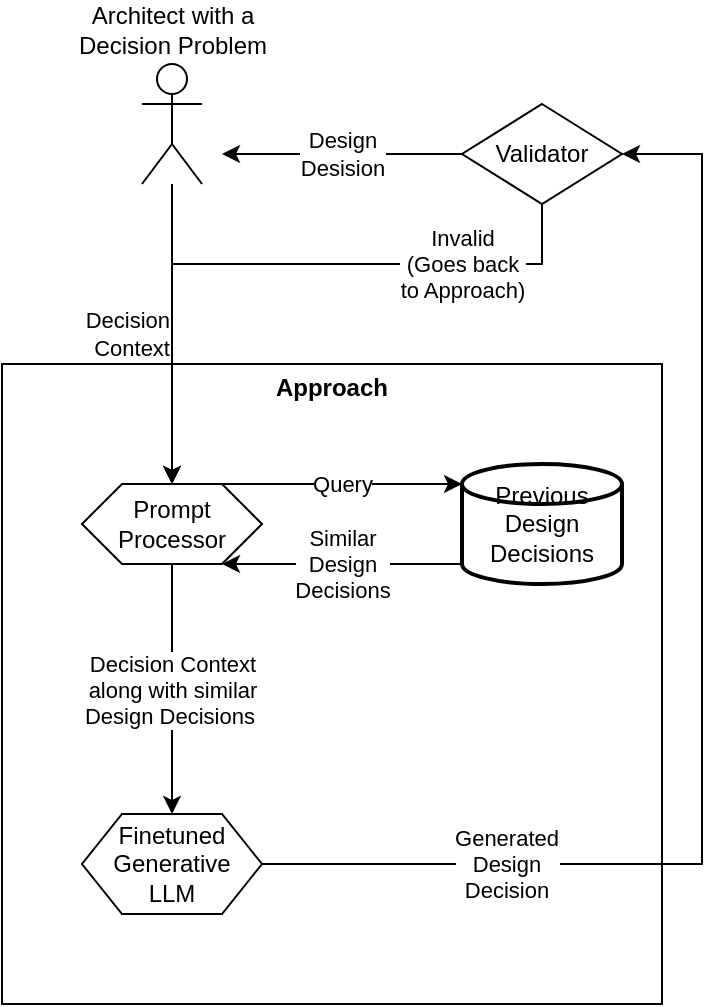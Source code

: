<mxfile version="24.7.16">
  <diagram name="Page-1" id="1KFoGyfs3hIH93ajdtfx">
    <mxGraphModel dx="1520" dy="865" grid="1" gridSize="10" guides="1" tooltips="1" connect="1" arrows="1" fold="1" page="1" pageScale="1" pageWidth="850" pageHeight="1100" math="0" shadow="0">
      <root>
        <mxCell id="0" />
        <mxCell id="1" parent="0" />
        <mxCell id="YmxFwdH_XGJluREPj5gg-12" value="Decision&lt;br&gt;Context" style="edgeStyle=orthogonalEdgeStyle;rounded=0;orthogonalLoop=1;jettySize=auto;html=1;entryX=0.5;entryY=0;entryDx=0;entryDy=0;labelPosition=left;verticalLabelPosition=middle;align=right;verticalAlign=middle;" parent="1" source="YmxFwdH_XGJluREPj5gg-1" target="YmxFwdH_XGJluREPj5gg-9" edge="1">
          <mxGeometry relative="1" as="geometry" />
        </mxCell>
        <mxCell id="YmxFwdH_XGJluREPj5gg-1" value="Architect with a&lt;div&gt;Decision Problem&lt;/div&gt;" style="shape=umlActor;verticalLabelPosition=top;verticalAlign=bottom;html=1;outlineConnect=0;labelPosition=center;align=center;" parent="1" vertex="1">
          <mxGeometry x="390" y="140" width="30" height="60" as="geometry" />
        </mxCell>
        <mxCell id="YmxFwdH_XGJluREPj5gg-2" value="Approach" style="swimlane;whiteSpace=wrap;html=1;fillColor=none;swimlaneLine=0;" parent="1" vertex="1">
          <mxGeometry x="320" y="290" width="330" height="320" as="geometry" />
        </mxCell>
        <mxCell id="YmxFwdH_XGJluREPj5gg-24" value="Similar&lt;div&gt;Design&lt;/div&gt;&lt;div&gt;Decisions&lt;/div&gt;" style="edgeStyle=orthogonalEdgeStyle;rounded=0;orthogonalLoop=1;jettySize=auto;html=1;" parent="YmxFwdH_XGJluREPj5gg-2" source="YmxFwdH_XGJluREPj5gg-6" target="YmxFwdH_XGJluREPj5gg-9" edge="1">
          <mxGeometry relative="1" as="geometry">
            <Array as="points">
              <mxPoint x="180" y="100" />
              <mxPoint x="180" y="100" />
            </Array>
          </mxGeometry>
        </mxCell>
        <mxCell id="YmxFwdH_XGJluREPj5gg-6" value="Previous&lt;div&gt;Design Decisions&lt;/div&gt;" style="strokeWidth=2;html=1;shape=mxgraph.flowchart.database;whiteSpace=wrap;labelPosition=center;verticalLabelPosition=middle;align=center;verticalAlign=middle;" parent="YmxFwdH_XGJluREPj5gg-2" vertex="1">
          <mxGeometry x="230" y="50" width="80" height="60" as="geometry" />
        </mxCell>
        <mxCell id="YmxFwdH_XGJluREPj5gg-10" value="&lt;div&gt;Finetuned&lt;/div&gt;Generative&lt;div&gt;LLM&lt;/div&gt;" style="shape=hexagon;perimeter=hexagonPerimeter2;whiteSpace=wrap;html=1;fixedSize=1;" parent="YmxFwdH_XGJluREPj5gg-2" vertex="1">
          <mxGeometry x="40" y="225" width="90" height="50" as="geometry" />
        </mxCell>
        <mxCell id="YmxFwdH_XGJluREPj5gg-21" value="Decision Context&lt;div&gt;along with similar&lt;/div&gt;&lt;div&gt;Design Decisions&amp;nbsp;&lt;/div&gt;" style="edgeStyle=orthogonalEdgeStyle;rounded=0;orthogonalLoop=1;jettySize=auto;html=1;" parent="YmxFwdH_XGJluREPj5gg-2" source="YmxFwdH_XGJluREPj5gg-9" target="YmxFwdH_XGJluREPj5gg-10" edge="1">
          <mxGeometry relative="1" as="geometry" />
        </mxCell>
        <mxCell id="YmxFwdH_XGJluREPj5gg-23" value="Query" style="edgeStyle=orthogonalEdgeStyle;rounded=0;orthogonalLoop=1;jettySize=auto;html=1;" parent="YmxFwdH_XGJluREPj5gg-2" source="YmxFwdH_XGJluREPj5gg-9" target="YmxFwdH_XGJluREPj5gg-6" edge="1">
          <mxGeometry relative="1" as="geometry">
            <Array as="points">
              <mxPoint x="180" y="60" />
              <mxPoint x="180" y="60" />
            </Array>
          </mxGeometry>
        </mxCell>
        <mxCell id="YmxFwdH_XGJluREPj5gg-9" value="Prompt&lt;div&gt;Processor&lt;/div&gt;" style="shape=hexagon;perimeter=hexagonPerimeter2;whiteSpace=wrap;html=1;fixedSize=1;" parent="YmxFwdH_XGJluREPj5gg-2" vertex="1">
          <mxGeometry x="40" y="60" width="90" height="40" as="geometry" />
        </mxCell>
        <mxCell id="lR5GZZaktJFzvCH0SG4i-2" value="Invalid&lt;div&gt;(Goes back&lt;/div&gt;&lt;div&gt;to Approach)&lt;/div&gt;" style="edgeStyle=orthogonalEdgeStyle;rounded=0;orthogonalLoop=1;jettySize=auto;html=1;entryX=0.5;entryY=0;entryDx=0;entryDy=0;" edge="1" parent="1" source="lR5GZZaktJFzvCH0SG4i-1" target="YmxFwdH_XGJluREPj5gg-9">
          <mxGeometry x="-0.569" relative="1" as="geometry">
            <Array as="points">
              <mxPoint x="590" y="240" />
              <mxPoint x="405" y="240" />
            </Array>
            <mxPoint as="offset" />
          </mxGeometry>
        </mxCell>
        <mxCell id="lR5GZZaktJFzvCH0SG4i-3" value="Design&lt;div&gt;Desision&lt;/div&gt;" style="edgeStyle=orthogonalEdgeStyle;rounded=0;orthogonalLoop=1;jettySize=auto;html=1;" edge="1" parent="1" source="lR5GZZaktJFzvCH0SG4i-1">
          <mxGeometry relative="1" as="geometry">
            <mxPoint x="430" y="185" as="targetPoint" />
          </mxGeometry>
        </mxCell>
        <mxCell id="lR5GZZaktJFzvCH0SG4i-1" value="Validator" style="rhombus;whiteSpace=wrap;html=1;" vertex="1" parent="1">
          <mxGeometry x="550" y="160" width="80" height="50" as="geometry" />
        </mxCell>
        <mxCell id="YmxFwdH_XGJluREPj5gg-22" value="Generated&lt;div&gt;Design&lt;/div&gt;&lt;div&gt;Decision&lt;/div&gt;" style="edgeStyle=orthogonalEdgeStyle;rounded=0;orthogonalLoop=1;jettySize=auto;html=1;entryX=1;entryY=0.5;entryDx=0;entryDy=0;" parent="1" source="YmxFwdH_XGJluREPj5gg-10" target="lR5GZZaktJFzvCH0SG4i-1" edge="1">
          <mxGeometry x="-0.603" relative="1" as="geometry">
            <mxPoint x="550" y="540" as="targetPoint" />
            <Array as="points">
              <mxPoint x="670" y="540" />
              <mxPoint x="670" y="185" />
            </Array>
            <mxPoint as="offset" />
          </mxGeometry>
        </mxCell>
      </root>
    </mxGraphModel>
  </diagram>
</mxfile>
